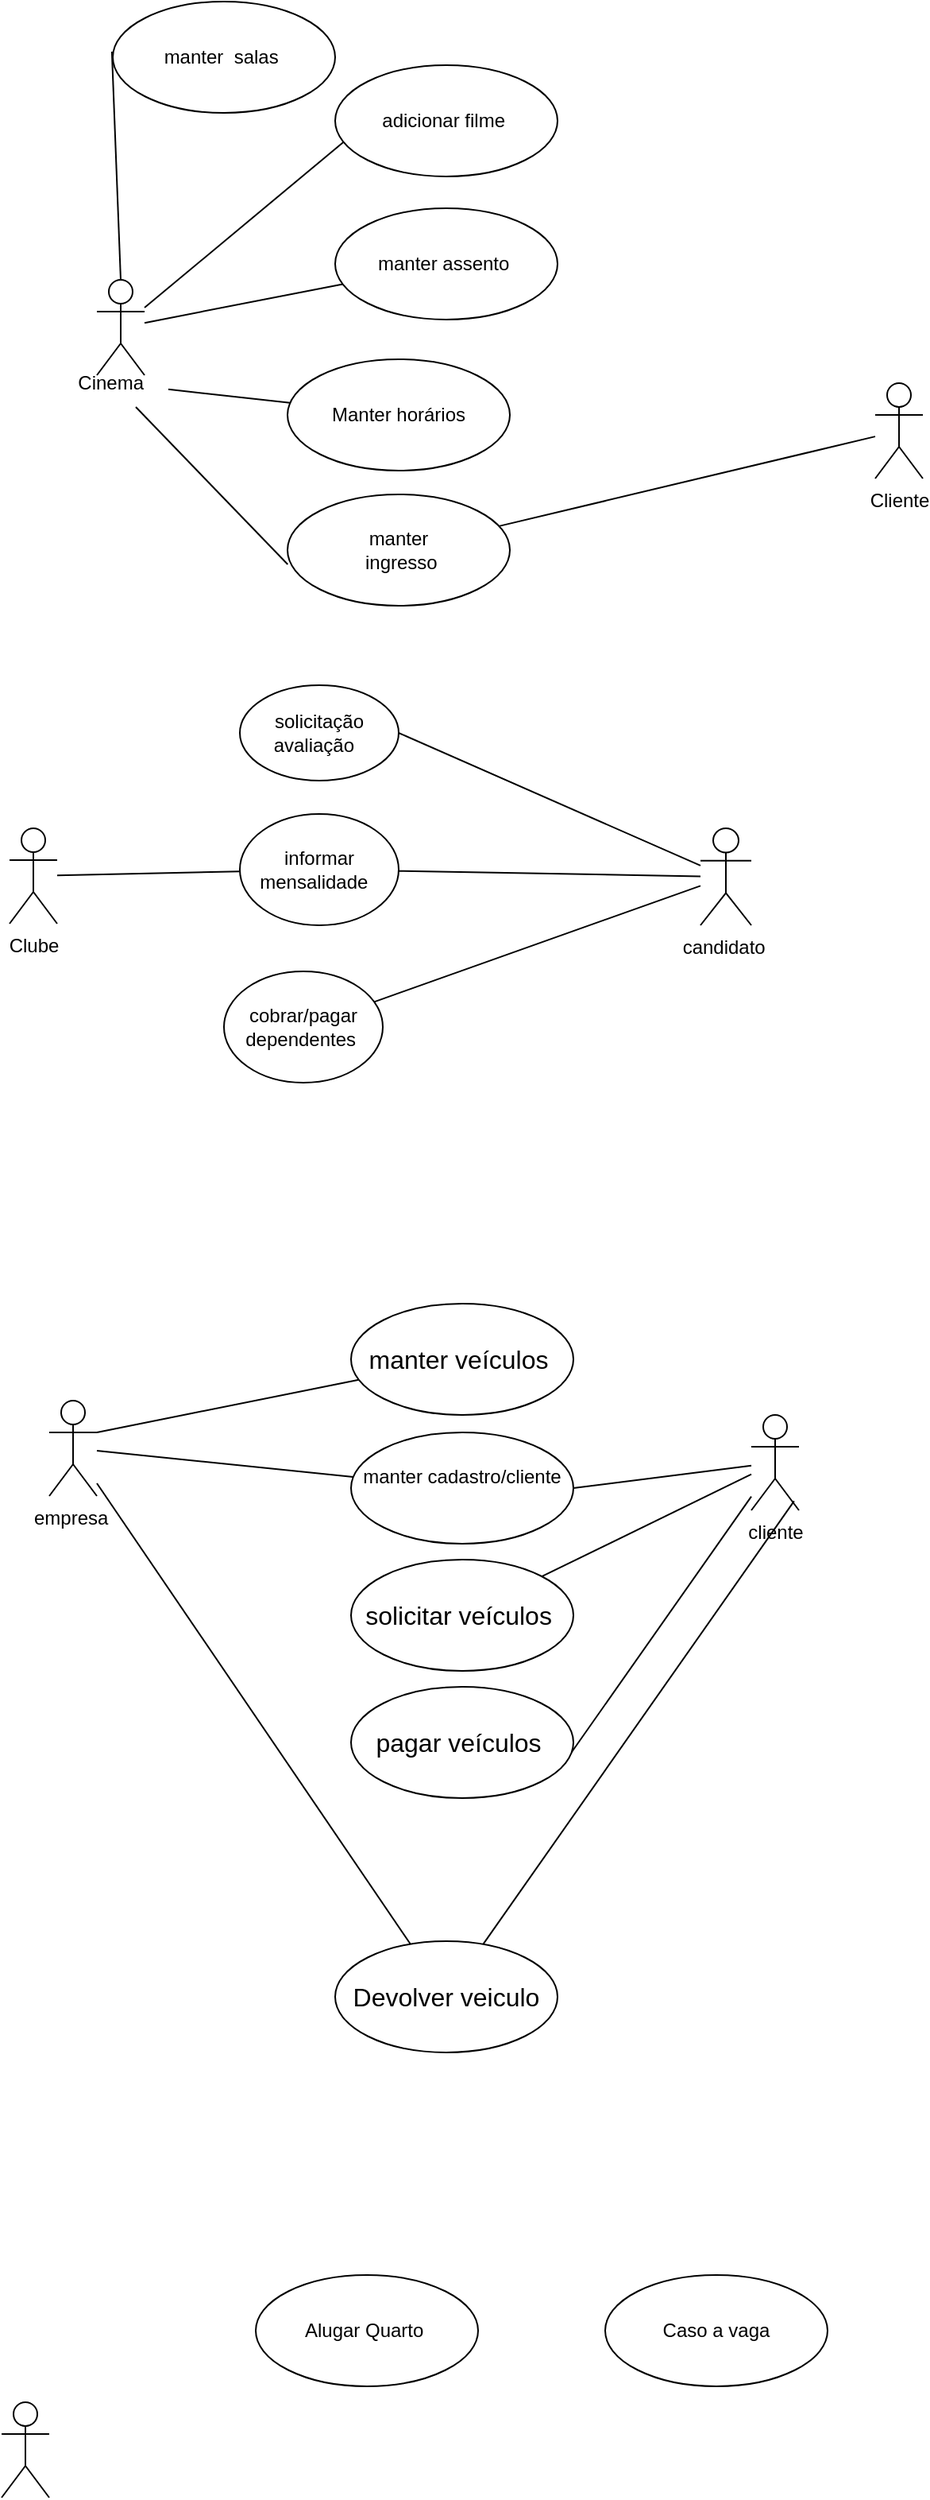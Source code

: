 <mxfile version="21.1.8" type="github">
  <diagram name="Página-1" id="BHxut6lT5W8gbGsGB4CL">
    <mxGraphModel dx="989" dy="549" grid="1" gridSize="10" guides="1" tooltips="1" connect="1" arrows="1" fold="1" page="1" pageScale="1" pageWidth="827" pageHeight="1169" math="0" shadow="0">
      <root>
        <mxCell id="0" />
        <mxCell id="1" parent="0" />
        <mxCell id="pTVxv3dGKFBiGdbo9iEP-9" style="rounded=0;orthogonalLoop=1;jettySize=auto;html=1;exitX=0.5;exitY=0;exitDx=0;exitDy=0;exitPerimeter=0;entryX=-0.004;entryY=0.45;entryDx=0;entryDy=0;entryPerimeter=0;endArrow=none;endFill=0;" parent="1" source="pTVxv3dGKFBiGdbo9iEP-1" target="pTVxv3dGKFBiGdbo9iEP-6" edge="1">
          <mxGeometry relative="1" as="geometry" />
        </mxCell>
        <mxCell id="pTVxv3dGKFBiGdbo9iEP-16" style="rounded=0;orthogonalLoop=1;jettySize=auto;html=1;entryX=0.046;entryY=0.677;entryDx=0;entryDy=0;entryPerimeter=0;endArrow=none;endFill=0;" parent="1" source="pTVxv3dGKFBiGdbo9iEP-1" target="pTVxv3dGKFBiGdbo9iEP-4" edge="1">
          <mxGeometry relative="1" as="geometry" />
        </mxCell>
        <mxCell id="pTVxv3dGKFBiGdbo9iEP-18" style="rounded=0;orthogonalLoop=1;jettySize=auto;html=1;endArrow=none;endFill=0;" parent="1" source="pTVxv3dGKFBiGdbo9iEP-1" target="pTVxv3dGKFBiGdbo9iEP-7" edge="1">
          <mxGeometry relative="1" as="geometry" />
        </mxCell>
        <mxCell id="pTVxv3dGKFBiGdbo9iEP-1" value="" style="shape=umlActor;html=1;verticalLabelPosition=bottom;verticalAlign=top;align=center;" parent="1" vertex="1">
          <mxGeometry x="80" y="525" width="30" height="60" as="geometry" />
        </mxCell>
        <mxCell id="pTVxv3dGKFBiGdbo9iEP-19" style="rounded=0;orthogonalLoop=1;jettySize=auto;html=1;endArrow=none;endFill=0;" parent="1" source="pTVxv3dGKFBiGdbo9iEP-2" target="pTVxv3dGKFBiGdbo9iEP-15" edge="1">
          <mxGeometry relative="1" as="geometry" />
        </mxCell>
        <mxCell id="pTVxv3dGKFBiGdbo9iEP-23" style="rounded=0;orthogonalLoop=1;jettySize=auto;html=1;entryX=0.001;entryY=0.629;entryDx=0;entryDy=0;entryPerimeter=0;endArrow=none;endFill=0;" parent="1" source="pTVxv3dGKFBiGdbo9iEP-2" target="pTVxv3dGKFBiGdbo9iEP-14" edge="1">
          <mxGeometry relative="1" as="geometry" />
        </mxCell>
        <mxCell id="pTVxv3dGKFBiGdbo9iEP-2" value="Cinema&amp;nbsp;" style="text;html=1;align=center;verticalAlign=middle;resizable=0;points=[];autosize=1;strokeColor=none;fillColor=none;" parent="1" vertex="1">
          <mxGeometry x="55" y="575" width="70" height="30" as="geometry" />
        </mxCell>
        <mxCell id="pTVxv3dGKFBiGdbo9iEP-4" value="adicionar filme&amp;nbsp;" style="ellipse;whiteSpace=wrap;html=1;" parent="1" vertex="1">
          <mxGeometry x="230" y="390" width="140" height="70" as="geometry" />
        </mxCell>
        <mxCell id="pTVxv3dGKFBiGdbo9iEP-6" value="manter&amp;nbsp; salas&amp;nbsp;" style="ellipse;whiteSpace=wrap;html=1;" parent="1" vertex="1">
          <mxGeometry x="90" y="350" width="140" height="70" as="geometry" />
        </mxCell>
        <mxCell id="pTVxv3dGKFBiGdbo9iEP-7" value="manter assento&amp;nbsp;" style="ellipse;whiteSpace=wrap;html=1;" parent="1" vertex="1">
          <mxGeometry x="230" y="480" width="140" height="70" as="geometry" />
        </mxCell>
        <mxCell id="pTVxv3dGKFBiGdbo9iEP-20" style="rounded=0;orthogonalLoop=1;jettySize=auto;html=1;endArrow=none;endFill=0;" parent="1" source="pTVxv3dGKFBiGdbo9iEP-13" target="pTVxv3dGKFBiGdbo9iEP-14" edge="1">
          <mxGeometry relative="1" as="geometry" />
        </mxCell>
        <mxCell id="pTVxv3dGKFBiGdbo9iEP-13" value="Cliente&lt;br&gt;" style="shape=umlActor;html=1;verticalLabelPosition=bottom;verticalAlign=top;align=center;" parent="1" vertex="1">
          <mxGeometry x="570" y="590" width="30" height="60" as="geometry" />
        </mxCell>
        <mxCell id="pTVxv3dGKFBiGdbo9iEP-14" value="manter&lt;br&gt;&amp;nbsp;ingresso" style="ellipse;whiteSpace=wrap;html=1;" parent="1" vertex="1">
          <mxGeometry x="200" y="660" width="140" height="70" as="geometry" />
        </mxCell>
        <mxCell id="pTVxv3dGKFBiGdbo9iEP-15" value="&amp;nbsp;Manter horários&amp;nbsp;" style="ellipse;whiteSpace=wrap;html=1;" parent="1" vertex="1">
          <mxGeometry x="200" y="575" width="140" height="70" as="geometry" />
        </mxCell>
        <mxCell id="Z8hfLM23q-urhoqBiWSt-5" style="rounded=0;orthogonalLoop=1;jettySize=auto;html=1;endArrow=none;endFill=0;" parent="1" source="pTVxv3dGKFBiGdbo9iEP-21" target="Z8hfLM23q-urhoqBiWSt-3" edge="1">
          <mxGeometry relative="1" as="geometry" />
        </mxCell>
        <mxCell id="pTVxv3dGKFBiGdbo9iEP-21" value="Clube" style="shape=umlActor;html=1;verticalLabelPosition=bottom;verticalAlign=top;align=center;" parent="1" vertex="1">
          <mxGeometry x="25" y="870" width="30" height="60" as="geometry" />
        </mxCell>
        <mxCell id="Z8hfLM23q-urhoqBiWSt-4" style="rounded=0;orthogonalLoop=1;jettySize=auto;html=1;entryX=1;entryY=0.5;entryDx=0;entryDy=0;strokeColor=default;endArrow=none;endFill=0;" parent="1" source="pTVxv3dGKFBiGdbo9iEP-22" target="Z8hfLM23q-urhoqBiWSt-1" edge="1">
          <mxGeometry relative="1" as="geometry" />
        </mxCell>
        <mxCell id="Z8hfLM23q-urhoqBiWSt-14" style="rounded=0;orthogonalLoop=1;jettySize=auto;html=1;endArrow=none;endFill=0;" parent="1" source="pTVxv3dGKFBiGdbo9iEP-22" target="Z8hfLM23q-urhoqBiWSt-2" edge="1">
          <mxGeometry relative="1" as="geometry" />
        </mxCell>
        <mxCell id="pTVxv3dGKFBiGdbo9iEP-22" value="candidato&amp;nbsp;" style="shape=umlActor;html=1;verticalLabelPosition=bottom;verticalAlign=top;align=center;" parent="1" vertex="1">
          <mxGeometry x="460" y="870" width="32" height="61" as="geometry" />
        </mxCell>
        <mxCell id="Z8hfLM23q-urhoqBiWSt-1" value="solicitação avaliação&amp;nbsp;&amp;nbsp;" style="ellipse;whiteSpace=wrap;html=1;" parent="1" vertex="1">
          <mxGeometry x="170" y="780" width="100" height="60" as="geometry" />
        </mxCell>
        <mxCell id="Z8hfLM23q-urhoqBiWSt-2" value="cobrar/pagar dependentes&amp;nbsp;" style="ellipse;whiteSpace=wrap;html=1;" parent="1" vertex="1">
          <mxGeometry x="160" y="960" width="100" height="70" as="geometry" />
        </mxCell>
        <mxCell id="Z8hfLM23q-urhoqBiWSt-15" style="rounded=0;orthogonalLoop=1;jettySize=auto;html=1;endArrow=none;endFill=0;" parent="1" source="Z8hfLM23q-urhoqBiWSt-3" target="pTVxv3dGKFBiGdbo9iEP-22" edge="1">
          <mxGeometry relative="1" as="geometry" />
        </mxCell>
        <mxCell id="Z8hfLM23q-urhoqBiWSt-3" value="informar mensalidade&amp;nbsp;&amp;nbsp;" style="ellipse;whiteSpace=wrap;html=1;" parent="1" vertex="1">
          <mxGeometry x="170" y="861" width="100" height="70" as="geometry" />
        </mxCell>
        <mxCell id="Z8hfLM23q-urhoqBiWSt-57" style="edgeStyle=none;curved=1;rounded=0;orthogonalLoop=1;jettySize=auto;html=1;exitX=1;exitY=0.333;exitDx=0;exitDy=0;exitPerimeter=0;fontSize=12;startSize=8;endSize=8;endArrow=none;endFill=0;" parent="1" source="Z8hfLM23q-urhoqBiWSt-9" target="Z8hfLM23q-urhoqBiWSt-19" edge="1">
          <mxGeometry relative="1" as="geometry" />
        </mxCell>
        <mxCell id="Z8hfLM23q-urhoqBiWSt-59" style="edgeStyle=none;curved=1;rounded=0;orthogonalLoop=1;jettySize=auto;html=1;fontSize=12;startSize=8;endSize=8;endArrow=none;endFill=0;" parent="1" source="Z8hfLM23q-urhoqBiWSt-9" target="Z8hfLM23q-urhoqBiWSt-12" edge="1">
          <mxGeometry relative="1" as="geometry" />
        </mxCell>
        <mxCell id="Z8hfLM23q-urhoqBiWSt-69" style="edgeStyle=none;curved=1;rounded=0;orthogonalLoop=1;jettySize=auto;html=1;fontSize=12;startSize=8;endSize=8;endArrow=none;endFill=0;" parent="1" source="Z8hfLM23q-urhoqBiWSt-9" target="Z8hfLM23q-urhoqBiWSt-66" edge="1">
          <mxGeometry relative="1" as="geometry" />
        </mxCell>
        <mxCell id="Z8hfLM23q-urhoqBiWSt-9" value="empresa&amp;nbsp;" style="shape=umlActor;html=1;verticalLabelPosition=bottom;verticalAlign=top;align=center;" parent="1" vertex="1">
          <mxGeometry x="50" y="1230" width="30" height="60" as="geometry" />
        </mxCell>
        <mxCell id="Z8hfLM23q-urhoqBiWSt-58" style="edgeStyle=none;curved=1;rounded=0;orthogonalLoop=1;jettySize=auto;html=1;entryX=1;entryY=0.5;entryDx=0;entryDy=0;fontSize=12;startSize=8;endSize=8;endArrow=none;endFill=0;" parent="1" source="Z8hfLM23q-urhoqBiWSt-11" target="Z8hfLM23q-urhoqBiWSt-12" edge="1">
          <mxGeometry relative="1" as="geometry" />
        </mxCell>
        <mxCell id="Z8hfLM23q-urhoqBiWSt-60" style="edgeStyle=none;curved=1;rounded=0;orthogonalLoop=1;jettySize=auto;html=1;fontSize=12;startSize=8;endSize=8;endArrow=none;endFill=0;" parent="1" source="Z8hfLM23q-urhoqBiWSt-11" target="Z8hfLM23q-urhoqBiWSt-20" edge="1">
          <mxGeometry relative="1" as="geometry" />
        </mxCell>
        <mxCell id="Z8hfLM23q-urhoqBiWSt-61" style="edgeStyle=none;curved=1;rounded=0;orthogonalLoop=1;jettySize=auto;html=1;entryX=0.982;entryY=0.616;entryDx=0;entryDy=0;entryPerimeter=0;fontSize=12;startSize=8;endSize=8;endArrow=none;endFill=0;" parent="1" source="Z8hfLM23q-urhoqBiWSt-11" target="Z8hfLM23q-urhoqBiWSt-21" edge="1">
          <mxGeometry relative="1" as="geometry" />
        </mxCell>
        <mxCell id="Z8hfLM23q-urhoqBiWSt-11" value="cliente&lt;br&gt;" style="shape=umlActor;html=1;verticalLabelPosition=bottom;verticalAlign=top;align=center;" parent="1" vertex="1">
          <mxGeometry x="492" y="1239" width="30" height="60" as="geometry" />
        </mxCell>
        <mxCell id="Z8hfLM23q-urhoqBiWSt-12" value="manter cadastro/cliente&lt;br&gt;&amp;nbsp;" style="ellipse;whiteSpace=wrap;html=1;" parent="1" vertex="1">
          <mxGeometry x="240" y="1250" width="140" height="70" as="geometry" />
        </mxCell>
        <mxCell id="Z8hfLM23q-urhoqBiWSt-19" value="manter veículos&amp;nbsp;" style="ellipse;whiteSpace=wrap;html=1;fontSize=16;" parent="1" vertex="1">
          <mxGeometry x="240" y="1169" width="140" height="70" as="geometry" />
        </mxCell>
        <mxCell id="Z8hfLM23q-urhoqBiWSt-20" value="solicitar veículos&amp;nbsp;" style="ellipse;whiteSpace=wrap;html=1;fontSize=16;" parent="1" vertex="1">
          <mxGeometry x="240" y="1330" width="140" height="70" as="geometry" />
        </mxCell>
        <mxCell id="Z8hfLM23q-urhoqBiWSt-21" value="pagar veículos&amp;nbsp;" style="ellipse;whiteSpace=wrap;html=1;fontSize=16;" parent="1" vertex="1">
          <mxGeometry x="240" y="1410" width="140" height="70" as="geometry" />
        </mxCell>
        <mxCell id="Z8hfLM23q-urhoqBiWSt-68" style="edgeStyle=none;curved=1;rounded=0;orthogonalLoop=1;jettySize=auto;html=1;entryX=0.898;entryY=0.903;entryDx=0;entryDy=0;entryPerimeter=0;fontSize=12;startSize=8;endSize=8;endArrow=none;endFill=0;" parent="1" source="Z8hfLM23q-urhoqBiWSt-66" target="Z8hfLM23q-urhoqBiWSt-11" edge="1">
          <mxGeometry relative="1" as="geometry" />
        </mxCell>
        <mxCell id="Z8hfLM23q-urhoqBiWSt-66" value="Devolver veiculo" style="ellipse;whiteSpace=wrap;html=1;fontSize=16;" parent="1" vertex="1">
          <mxGeometry x="230" y="1570" width="140" height="70" as="geometry" />
        </mxCell>
        <mxCell id="yGlR2LKViZ0DTBQ7KK-0-1" value="" style="shape=umlActor;html=1;verticalLabelPosition=bottom;verticalAlign=top;align=center;" vertex="1" parent="1">
          <mxGeometry x="20" y="1860" width="30" height="60" as="geometry" />
        </mxCell>
        <mxCell id="yGlR2LKViZ0DTBQ7KK-0-2" value="Alugar Quarto&amp;nbsp;" style="ellipse;whiteSpace=wrap;html=1;" vertex="1" parent="1">
          <mxGeometry x="180" y="1780" width="140" height="70" as="geometry" />
        </mxCell>
        <mxCell id="yGlR2LKViZ0DTBQ7KK-0-3" value="Caso a vaga&lt;br&gt;" style="ellipse;whiteSpace=wrap;html=1;" vertex="1" parent="1">
          <mxGeometry x="400" y="1780" width="140" height="70" as="geometry" />
        </mxCell>
      </root>
    </mxGraphModel>
  </diagram>
</mxfile>
